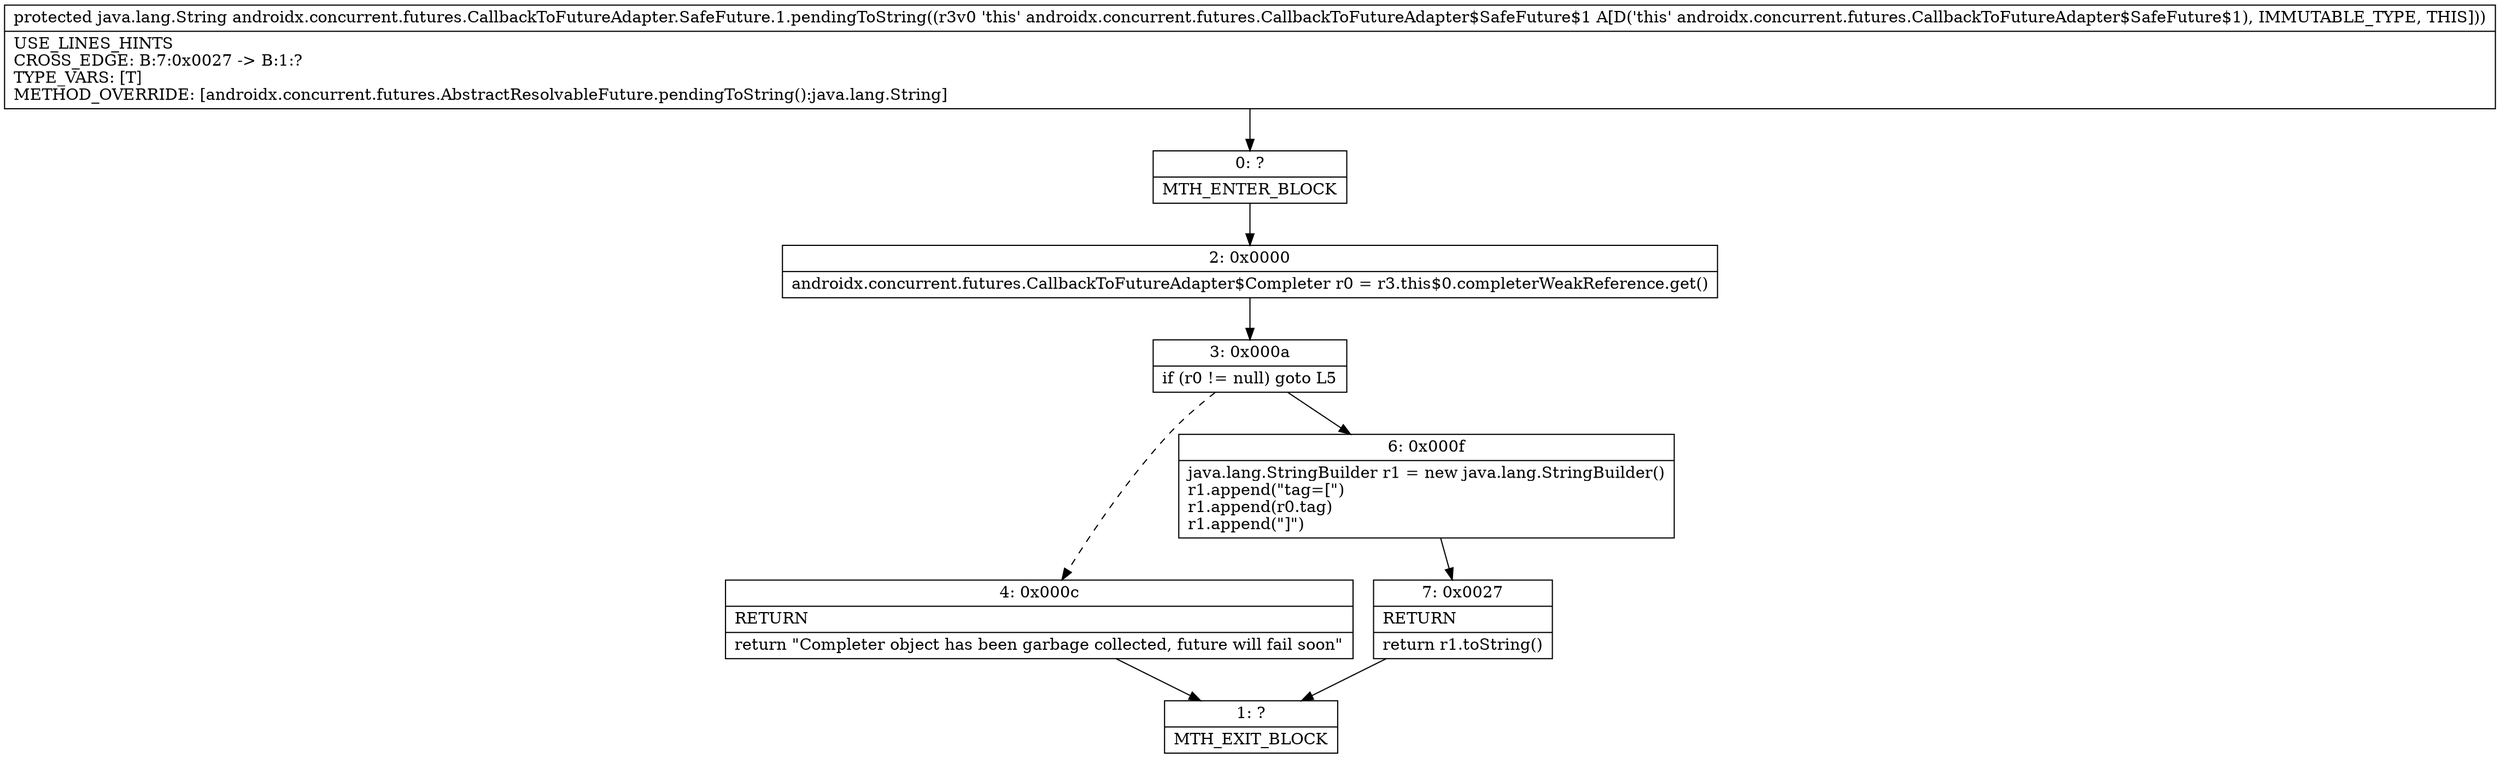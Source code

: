 digraph "CFG forandroidx.concurrent.futures.CallbackToFutureAdapter.SafeFuture.1.pendingToString()Ljava\/lang\/String;" {
Node_0 [shape=record,label="{0\:\ ?|MTH_ENTER_BLOCK\l}"];
Node_2 [shape=record,label="{2\:\ 0x0000|androidx.concurrent.futures.CallbackToFutureAdapter$Completer r0 = r3.this$0.completerWeakReference.get()\l}"];
Node_3 [shape=record,label="{3\:\ 0x000a|if (r0 != null) goto L5\l}"];
Node_4 [shape=record,label="{4\:\ 0x000c|RETURN\l|return \"Completer object has been garbage collected, future will fail soon\"\l}"];
Node_1 [shape=record,label="{1\:\ ?|MTH_EXIT_BLOCK\l}"];
Node_6 [shape=record,label="{6\:\ 0x000f|java.lang.StringBuilder r1 = new java.lang.StringBuilder()\lr1.append(\"tag=[\")\lr1.append(r0.tag)\lr1.append(\"]\")\l}"];
Node_7 [shape=record,label="{7\:\ 0x0027|RETURN\l|return r1.toString()\l}"];
MethodNode[shape=record,label="{protected java.lang.String androidx.concurrent.futures.CallbackToFutureAdapter.SafeFuture.1.pendingToString((r3v0 'this' androidx.concurrent.futures.CallbackToFutureAdapter$SafeFuture$1 A[D('this' androidx.concurrent.futures.CallbackToFutureAdapter$SafeFuture$1), IMMUTABLE_TYPE, THIS]))  | USE_LINES_HINTS\lCROSS_EDGE: B:7:0x0027 \-\> B:1:?\lTYPE_VARS: [T]\lMETHOD_OVERRIDE: [androidx.concurrent.futures.AbstractResolvableFuture.pendingToString():java.lang.String]\l}"];
MethodNode -> Node_0;Node_0 -> Node_2;
Node_2 -> Node_3;
Node_3 -> Node_4[style=dashed];
Node_3 -> Node_6;
Node_4 -> Node_1;
Node_6 -> Node_7;
Node_7 -> Node_1;
}


